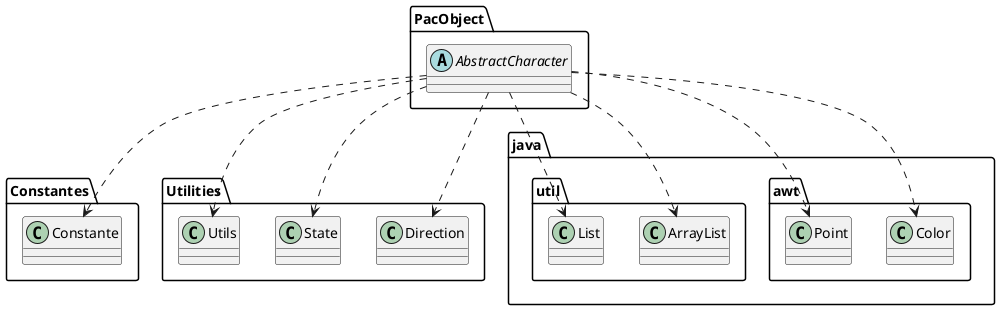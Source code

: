 @startuml
abstract class PacObject.AbstractCharacter
class Constantes.Constante
class Utilities.Direction
class Utilities.State
class Utilities.Utils
class java.awt.Color
class java.awt.Point
class java.util.ArrayList
class java.util.List
PacObject.AbstractCharacter ..> Constantes.Constante
PacObject.AbstractCharacter ..> Utilities.Direction
PacObject.AbstractCharacter ..> Utilities.State
PacObject.AbstractCharacter ..> Utilities.Utils
PacObject.AbstractCharacter ..> java.awt.Color
PacObject.AbstractCharacter ..> java.awt.Point
PacObject.AbstractCharacter ..> java.util.ArrayList
PacObject.AbstractCharacter ..> java.util.List
@enduml